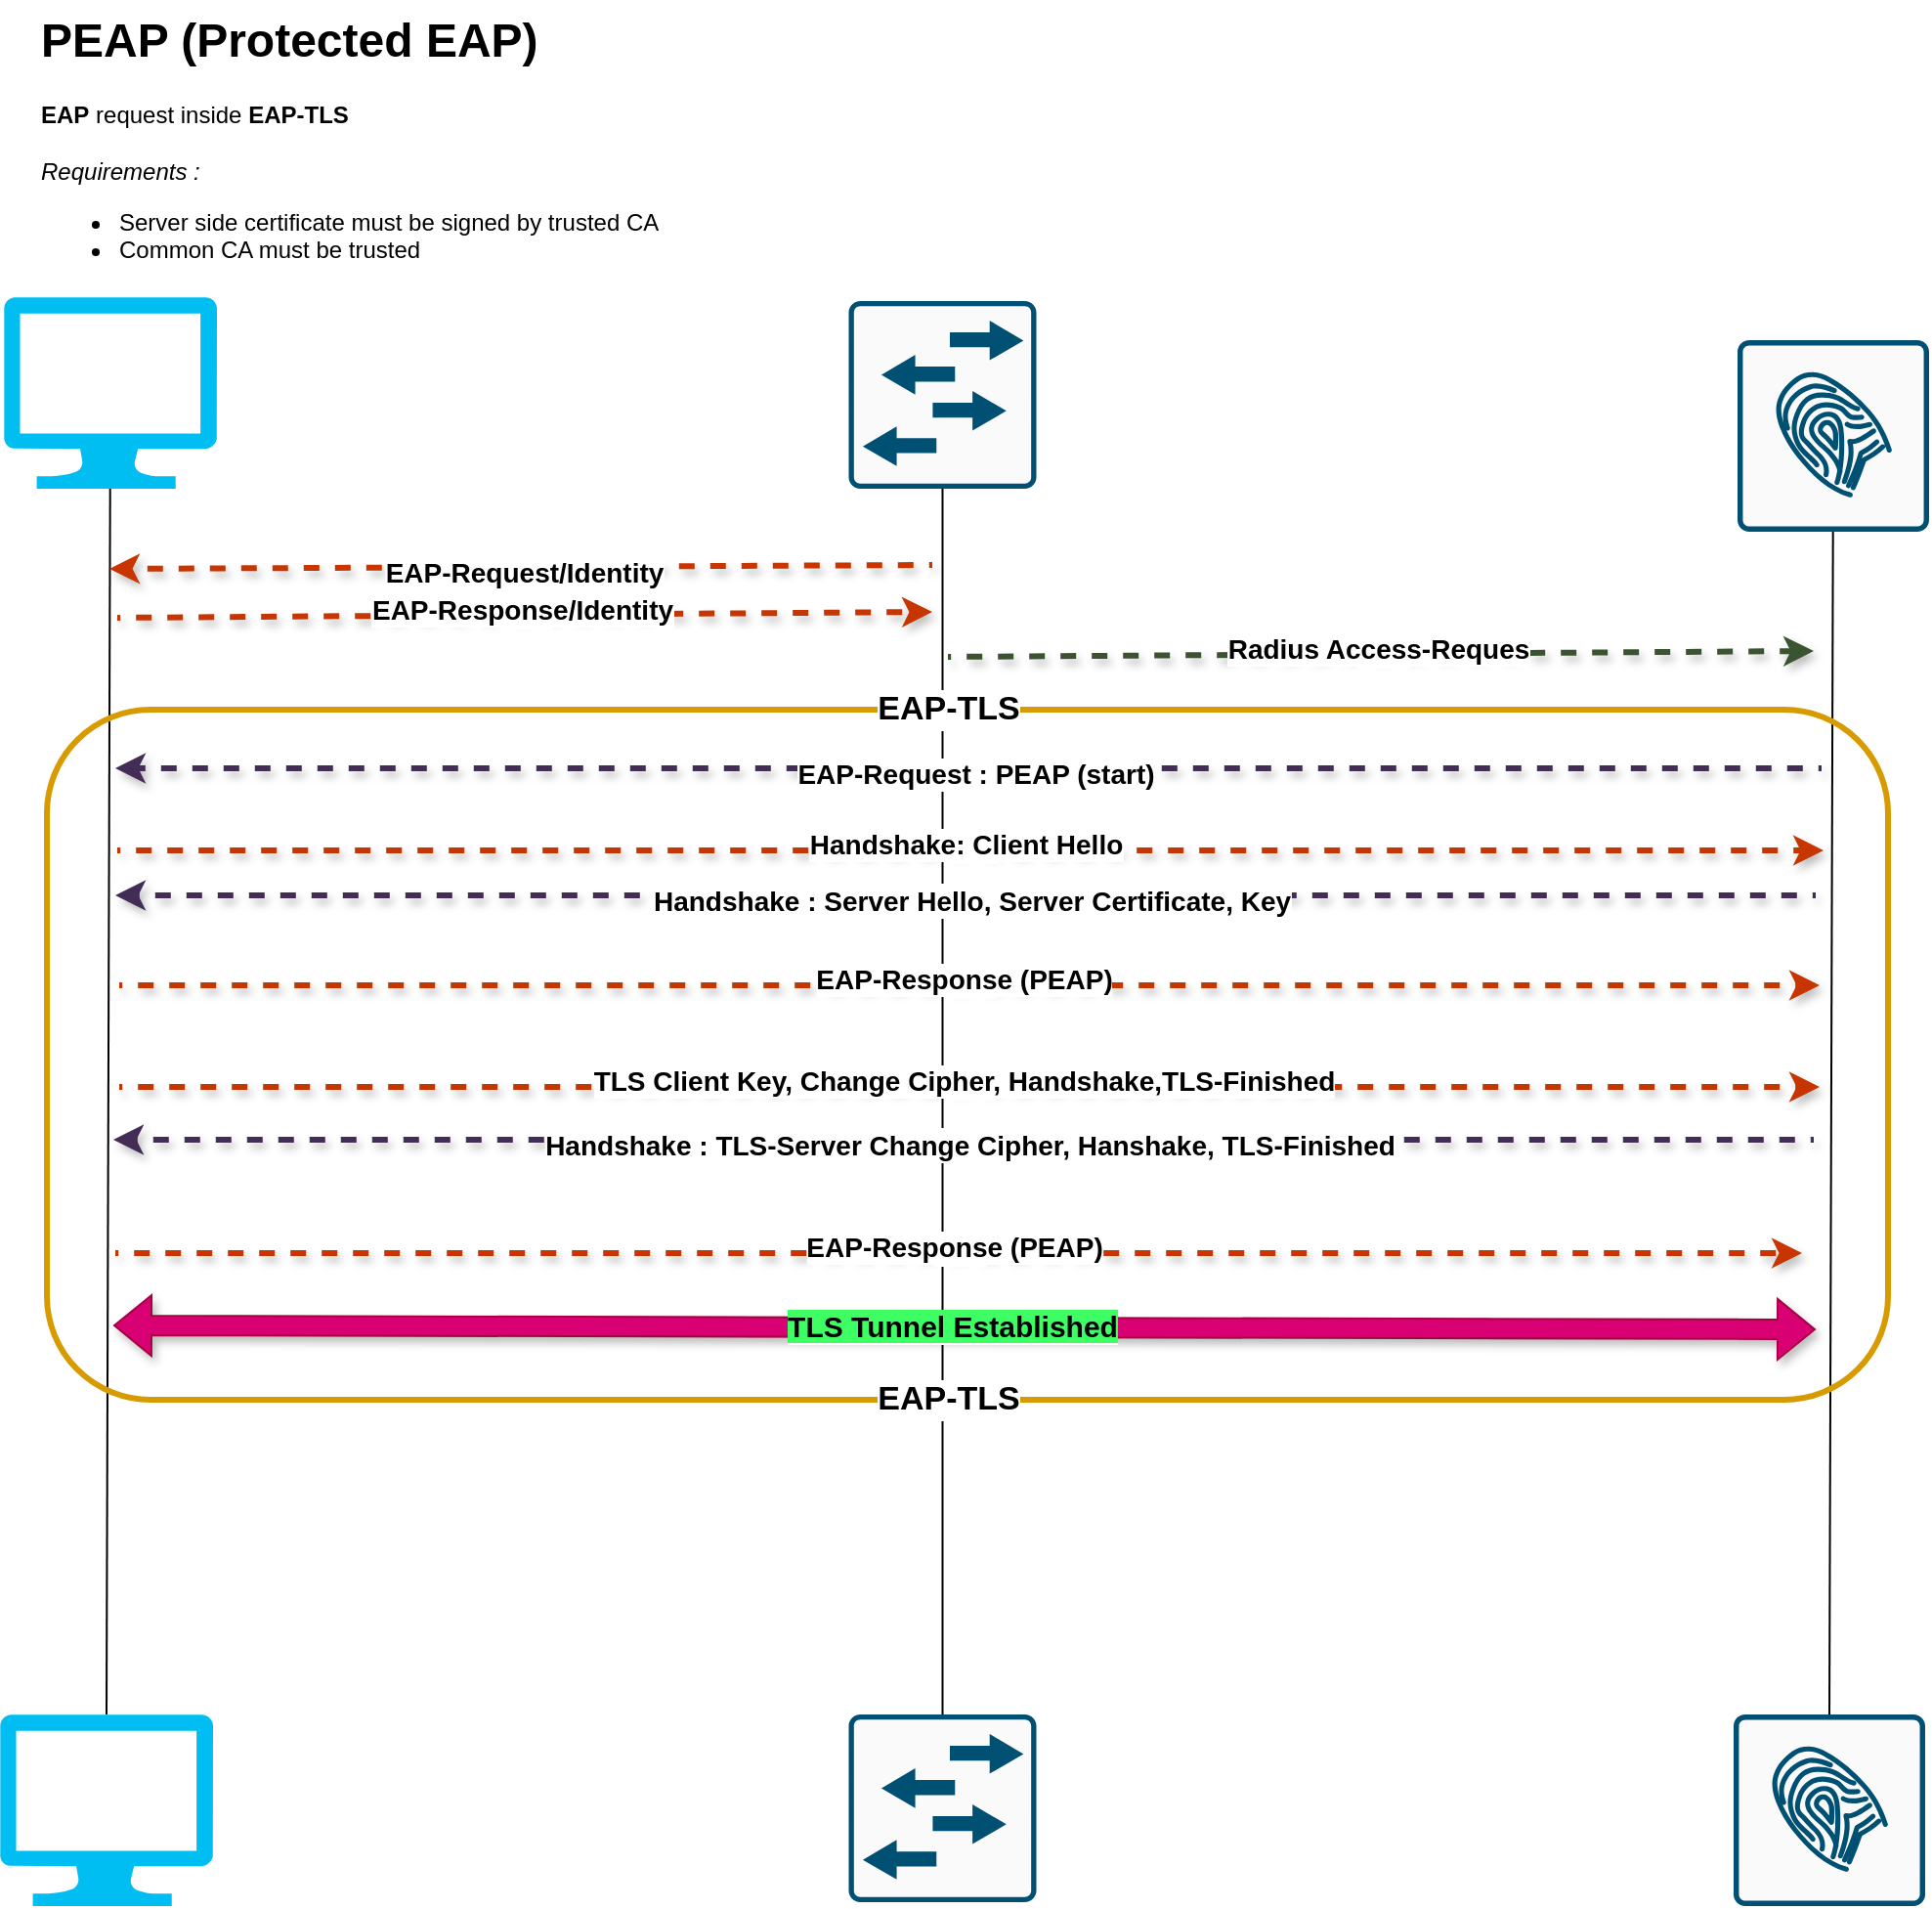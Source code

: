 <mxfile version="24.7.14">
  <diagram name="Page-1" id="7qhjAspt-EKh15I2idHr">
    <mxGraphModel dx="1638" dy="2220" grid="0" gridSize="10" guides="1" tooltips="1" connect="1" arrows="1" fold="1" page="0" pageScale="1" pageWidth="850" pageHeight="1100" math="0" shadow="0">
      <root>
        <mxCell id="0" />
        <mxCell id="1" parent="0" />
        <mxCell id="E76b9f0fNt8xKsExakb3-141" value="" style="verticalLabelPosition=bottom;html=1;verticalAlign=top;align=center;strokeColor=none;fillColor=#00BEF2;shape=mxgraph.azure.computer;pointerEvents=1;" parent="1" vertex="1">
          <mxGeometry x="229" y="-1038" width="109" height="98" as="geometry" />
        </mxCell>
        <mxCell id="E76b9f0fNt8xKsExakb3-144" value="" style="sketch=0;points=[[0.015,0.015,0],[0.985,0.015,0],[0.985,0.985,0],[0.015,0.985,0],[0.25,0,0],[0.5,0,0],[0.75,0,0],[1,0.25,0],[1,0.5,0],[1,0.75,0],[0.75,1,0],[0.5,1,0],[0.25,1,0],[0,0.75,0],[0,0.5,0],[0,0.25,0]];verticalLabelPosition=bottom;html=1;verticalAlign=top;aspect=fixed;align=center;pointerEvents=1;shape=mxgraph.cisco19.rect;prIcon=l2_switch;fillColor=#FAFAFA;strokeColor=#005073;" parent="1" vertex="1">
          <mxGeometry x="661.25" y="-1036" width="96" height="96" as="geometry" />
        </mxCell>
        <mxCell id="E76b9f0fNt8xKsExakb3-145" value="" style="sketch=0;points=[[0.015,0.015,0],[0.985,0.015,0],[0.985,0.985,0],[0.015,0.985,0],[0.25,0,0],[0.5,0,0],[0.75,0,0],[1,0.25,0],[1,0.5,0],[1,0.75,0],[0.75,1,0],[0.5,1,0],[0.25,1,0],[0,0.75,0],[0,0.5,0],[0,0.25,0]];verticalLabelPosition=bottom;html=1;verticalAlign=top;aspect=fixed;align=center;pointerEvents=1;shape=mxgraph.cisco19.rect;prIcon=ise;fillColor=#FAFAFA;strokeColor=#005073;" parent="1" vertex="1">
          <mxGeometry x="1116" y="-1016" width="98" height="98" as="geometry" />
        </mxCell>
        <mxCell id="MvSDx-xuNBDQSRnU1pEQ-1" value="" style="verticalLabelPosition=bottom;html=1;verticalAlign=top;align=center;strokeColor=none;fillColor=#00BEF2;shape=mxgraph.azure.computer;pointerEvents=1;" parent="1" vertex="1">
          <mxGeometry x="227" y="-313" width="109" height="98" as="geometry" />
        </mxCell>
        <mxCell id="MvSDx-xuNBDQSRnU1pEQ-2" value="" style="sketch=0;points=[[0.015,0.015,0],[0.985,0.015,0],[0.985,0.985,0],[0.015,0.985,0],[0.25,0,0],[0.5,0,0],[0.75,0,0],[1,0.25,0],[1,0.5,0],[1,0.75,0],[0.75,1,0],[0.5,1,0],[0.25,1,0],[0,0.75,0],[0,0.5,0],[0,0.25,0]];verticalLabelPosition=bottom;html=1;verticalAlign=top;aspect=fixed;align=center;pointerEvents=1;shape=mxgraph.cisco19.rect;prIcon=l2_switch;fillColor=#FAFAFA;strokeColor=#005073;" parent="1" vertex="1">
          <mxGeometry x="661.25" y="-313" width="96" height="96" as="geometry" />
        </mxCell>
        <mxCell id="MvSDx-xuNBDQSRnU1pEQ-3" value="" style="sketch=0;points=[[0.015,0.015,0],[0.985,0.015,0],[0.985,0.985,0],[0.015,0.985,0],[0.25,0,0],[0.5,0,0],[0.75,0,0],[1,0.25,0],[1,0.5,0],[1,0.75,0],[0.75,1,0],[0.5,1,0],[0.25,1,0],[0,0.75,0],[0,0.5,0],[0,0.25,0]];verticalLabelPosition=bottom;html=1;verticalAlign=top;aspect=fixed;align=center;pointerEvents=1;shape=mxgraph.cisco19.rect;prIcon=ise;fillColor=#FAFAFA;strokeColor=#005073;" parent="1" vertex="1">
          <mxGeometry x="1114" y="-313" width="98" height="98" as="geometry" />
        </mxCell>
        <mxCell id="MvSDx-xuNBDQSRnU1pEQ-4" value="" style="endArrow=none;html=1;rounded=0;entryX=0.5;entryY=1;entryDx=0;entryDy=0;entryPerimeter=0;exitX=0.5;exitY=0;exitDx=0;exitDy=0;exitPerimeter=0;" parent="1" source="MvSDx-xuNBDQSRnU1pEQ-2" target="E76b9f0fNt8xKsExakb3-144" edge="1">
          <mxGeometry width="50" height="50" relative="1" as="geometry">
            <mxPoint x="807" y="-626" as="sourcePoint" />
            <mxPoint x="857" y="-676" as="targetPoint" />
          </mxGeometry>
        </mxCell>
        <mxCell id="MvSDx-xuNBDQSRnU1pEQ-5" value="" style="endArrow=none;html=1;rounded=0;exitX=0.5;exitY=0;exitDx=0;exitDy=0;exitPerimeter=0;" parent="1" source="MvSDx-xuNBDQSRnU1pEQ-3" target="E76b9f0fNt8xKsExakb3-145" edge="1">
          <mxGeometry width="50" height="50" relative="1" as="geometry">
            <mxPoint x="1150" y="-282" as="sourcePoint" />
            <mxPoint x="1150" y="-889" as="targetPoint" />
          </mxGeometry>
        </mxCell>
        <mxCell id="MvSDx-xuNBDQSRnU1pEQ-6" value="" style="endArrow=none;html=1;rounded=0;exitX=0.5;exitY=0;exitDx=0;exitDy=0;exitPerimeter=0;" parent="1" source="MvSDx-xuNBDQSRnU1pEQ-1" target="E76b9f0fNt8xKsExakb3-141" edge="1">
          <mxGeometry width="50" height="50" relative="1" as="geometry">
            <mxPoint x="341" y="-257" as="sourcePoint" />
            <mxPoint x="341" y="-864" as="targetPoint" />
          </mxGeometry>
        </mxCell>
        <mxCell id="MvSDx-xuNBDQSRnU1pEQ-13" value="" style="endArrow=classic;html=1;rounded=0;flowAnimation=1;shadow=1;fillColor=#fa6800;strokeColor=#C73500;curved=0;strokeWidth=3;" parent="1" edge="1">
          <mxGeometry relative="1" as="geometry">
            <mxPoint x="704" y="-901" as="sourcePoint" />
            <mxPoint x="283" y="-899" as="targetPoint" />
          </mxGeometry>
        </mxCell>
        <mxCell id="MvSDx-xuNBDQSRnU1pEQ-14" value="Label" style="edgeLabel;resizable=0;html=1;;align=center;verticalAlign=middle;" parent="MvSDx-xuNBDQSRnU1pEQ-13" connectable="0" vertex="1">
          <mxGeometry relative="1" as="geometry" />
        </mxCell>
        <mxCell id="MvSDx-xuNBDQSRnU1pEQ-15" value="&lt;b&gt;&lt;font style=&quot;font-size: 14px;&quot;&gt;EAP-Request/Identity&lt;/font&gt;&lt;/b&gt;" style="edgeLabel;html=1;align=center;verticalAlign=middle;resizable=0;points=[];" parent="MvSDx-xuNBDQSRnU1pEQ-13" vertex="1" connectable="0">
          <mxGeometry x="-0.007" y="3" relative="1" as="geometry">
            <mxPoint as="offset" />
          </mxGeometry>
        </mxCell>
        <mxCell id="MvSDx-xuNBDQSRnU1pEQ-16" value="" style="endArrow=classic;html=1;rounded=0;flowAnimation=1;shadow=1;fillColor=#fa6800;strokeColor=#C73500;strokeWidth=3;" parent="1" edge="1">
          <mxGeometry relative="1" as="geometry">
            <mxPoint x="287" y="-874" as="sourcePoint" />
            <mxPoint x="704" y="-877" as="targetPoint" />
          </mxGeometry>
        </mxCell>
        <mxCell id="MvSDx-xuNBDQSRnU1pEQ-17" value="Label" style="edgeLabel;resizable=0;html=1;;align=center;verticalAlign=middle;" parent="MvSDx-xuNBDQSRnU1pEQ-16" connectable="0" vertex="1">
          <mxGeometry relative="1" as="geometry" />
        </mxCell>
        <mxCell id="MvSDx-xuNBDQSRnU1pEQ-18" value="&lt;b&gt;&lt;font style=&quot;font-size: 14px;&quot;&gt;EAP-Response/Identity&lt;/font&gt;&lt;/b&gt;" style="edgeLabel;html=1;align=center;verticalAlign=middle;resizable=0;points=[];" parent="MvSDx-xuNBDQSRnU1pEQ-16" vertex="1" connectable="0">
          <mxGeometry x="-0.007" y="3" relative="1" as="geometry">
            <mxPoint as="offset" />
          </mxGeometry>
        </mxCell>
        <mxCell id="MvSDx-xuNBDQSRnU1pEQ-19" value="" style="endArrow=classic;html=1;rounded=0;flowAnimation=1;shadow=1;fillColor=#6d8764;strokeColor=#3A5431;strokeWidth=3;" parent="1" edge="1">
          <mxGeometry relative="1" as="geometry">
            <mxPoint x="712" y="-854" as="sourcePoint" />
            <mxPoint x="1155" y="-857" as="targetPoint" />
          </mxGeometry>
        </mxCell>
        <mxCell id="MvSDx-xuNBDQSRnU1pEQ-20" value="Label" style="edgeLabel;resizable=0;html=1;;align=center;verticalAlign=middle;" parent="MvSDx-xuNBDQSRnU1pEQ-19" connectable="0" vertex="1">
          <mxGeometry relative="1" as="geometry" />
        </mxCell>
        <mxCell id="MvSDx-xuNBDQSRnU1pEQ-21" value="&lt;font size=&quot;1&quot; style=&quot;&quot;&gt;&lt;b style=&quot;font-size: 14px;&quot;&gt;Radius Access-Reques&lt;/b&gt;&lt;/font&gt;" style="edgeLabel;html=1;align=center;verticalAlign=middle;resizable=0;points=[];" parent="MvSDx-xuNBDQSRnU1pEQ-19" vertex="1" connectable="0">
          <mxGeometry x="-0.007" y="3" relative="1" as="geometry">
            <mxPoint as="offset" />
          </mxGeometry>
        </mxCell>
        <mxCell id="MvSDx-xuNBDQSRnU1pEQ-25" value="" style="endArrow=classic;html=1;rounded=0;flowAnimation=1;shadow=1;fontSize=13;fontStyle=1;fillColor=#fa6800;strokeColor=#C73500;strokeWidth=3;" parent="1" edge="1">
          <mxGeometry relative="1" as="geometry">
            <mxPoint x="287" y="-755" as="sourcePoint" />
            <mxPoint x="1160" y="-755" as="targetPoint" />
          </mxGeometry>
        </mxCell>
        <mxCell id="MvSDx-xuNBDQSRnU1pEQ-26" value="Label" style="edgeLabel;resizable=0;html=1;;align=center;verticalAlign=middle;" parent="MvSDx-xuNBDQSRnU1pEQ-25" connectable="0" vertex="1">
          <mxGeometry relative="1" as="geometry" />
        </mxCell>
        <mxCell id="MvSDx-xuNBDQSRnU1pEQ-27" value="&lt;font style=&quot;font-size: 14px;&quot;&gt;Handshake: Client Hello&lt;/font&gt;" style="edgeLabel;html=1;align=center;verticalAlign=middle;resizable=0;points=[];fontStyle=1;fontSize=13;" parent="MvSDx-xuNBDQSRnU1pEQ-25" vertex="1" connectable="0">
          <mxGeometry x="-0.007" y="3" relative="1" as="geometry">
            <mxPoint as="offset" />
          </mxGeometry>
        </mxCell>
        <mxCell id="MvSDx-xuNBDQSRnU1pEQ-31" value="" style="endArrow=classic;html=1;rounded=0;flowAnimation=1;shadow=1;fontSize=13;fontStyle=1;fillColor=#76608a;strokeColor=#432D57;strokeWidth=3;" parent="1" edge="1">
          <mxGeometry relative="1" as="geometry">
            <mxPoint x="1156" y="-732" as="sourcePoint" />
            <mxPoint x="286" y="-732" as="targetPoint" />
          </mxGeometry>
        </mxCell>
        <mxCell id="MvSDx-xuNBDQSRnU1pEQ-32" value="Label" style="edgeLabel;resizable=0;html=1;;align=center;verticalAlign=middle;" parent="MvSDx-xuNBDQSRnU1pEQ-31" connectable="0" vertex="1">
          <mxGeometry relative="1" as="geometry" />
        </mxCell>
        <mxCell id="MvSDx-xuNBDQSRnU1pEQ-33" value="&lt;font style=&quot;font-size: 14px;&quot;&gt;Handshake : Server Hello, Server Certificate, Key&lt;/font&gt;" style="edgeLabel;html=1;align=center;verticalAlign=middle;resizable=0;points=[];fontStyle=1;fontSize=13;" parent="MvSDx-xuNBDQSRnU1pEQ-31" vertex="1" connectable="0">
          <mxGeometry x="-0.007" y="3" relative="1" as="geometry">
            <mxPoint as="offset" />
          </mxGeometry>
        </mxCell>
        <mxCell id="MvSDx-xuNBDQSRnU1pEQ-75" value="" style="shape=flexArrow;endArrow=classic;startArrow=classic;html=1;rounded=0;flowAnimation=0;shadow=1;fillColor=#d80073;strokeColor=#A50040;" parent="1" edge="1">
          <mxGeometry width="100" height="100" relative="1" as="geometry">
            <mxPoint x="285" y="-512" as="sourcePoint" />
            <mxPoint x="1156" y="-510" as="targetPoint" />
          </mxGeometry>
        </mxCell>
        <mxCell id="MvSDx-xuNBDQSRnU1pEQ-76" value="&lt;font style=&quot;font-size: 15px; background-color: rgb(61, 255, 100);&quot;&gt;TLS Tunnel Established&lt;/font&gt;" style="edgeLabel;html=1;align=center;verticalAlign=middle;resizable=0;points=[];fontStyle=1" parent="MvSDx-xuNBDQSRnU1pEQ-75" vertex="1" connectable="0">
          <mxGeometry x="0.049" y="-5" relative="1" as="geometry">
            <mxPoint x="-28" y="-6" as="offset" />
          </mxGeometry>
        </mxCell>
        <mxCell id="MvSDx-xuNBDQSRnU1pEQ-77" value="" style="endArrow=classic;html=1;rounded=0;flowAnimation=1;shadow=1;fontSize=13;fontStyle=1;fillColor=#76608a;strokeColor=#432D57;strokeWidth=3;" parent="1" edge="1">
          <mxGeometry relative="1" as="geometry">
            <mxPoint x="1159" y="-797" as="sourcePoint" />
            <mxPoint x="286" y="-797" as="targetPoint" />
          </mxGeometry>
        </mxCell>
        <mxCell id="MvSDx-xuNBDQSRnU1pEQ-78" value="Label" style="edgeLabel;resizable=0;html=1;;align=center;verticalAlign=middle;" parent="MvSDx-xuNBDQSRnU1pEQ-77" connectable="0" vertex="1">
          <mxGeometry relative="1" as="geometry" />
        </mxCell>
        <mxCell id="MvSDx-xuNBDQSRnU1pEQ-79" value="&lt;b&gt;&lt;font style=&quot;font-size: 14px;&quot;&gt;EAP-Request : PEAP (start)&lt;/font&gt;&lt;/b&gt;" style="edgeLabel;html=1;align=center;verticalAlign=middle;resizable=0;points=[];" parent="MvSDx-xuNBDQSRnU1pEQ-77" vertex="1" connectable="0">
          <mxGeometry x="-0.007" y="3" relative="1" as="geometry">
            <mxPoint as="offset" />
          </mxGeometry>
        </mxCell>
        <mxCell id="MvSDx-xuNBDQSRnU1pEQ-81" value="" style="endArrow=classic;html=1;rounded=0;flowAnimation=1;shadow=1;fontSize=13;fontStyle=1;fillColor=#fa6800;strokeColor=#C73500;strokeWidth=3;" parent="1" edge="1">
          <mxGeometry relative="1" as="geometry">
            <mxPoint x="288" y="-686" as="sourcePoint" />
            <mxPoint x="1158" y="-686" as="targetPoint" />
          </mxGeometry>
        </mxCell>
        <mxCell id="MvSDx-xuNBDQSRnU1pEQ-82" value="Label" style="edgeLabel;resizable=0;html=1;;align=center;verticalAlign=middle;" parent="MvSDx-xuNBDQSRnU1pEQ-81" connectable="0" vertex="1">
          <mxGeometry relative="1" as="geometry" />
        </mxCell>
        <mxCell id="MvSDx-xuNBDQSRnU1pEQ-83" value="&lt;font style=&quot;font-size: 14px;&quot;&gt;EAP-Response (PEAP)&lt;/font&gt;" style="edgeLabel;html=1;align=center;verticalAlign=middle;resizable=0;points=[];fontStyle=1;fontSize=13;" parent="MvSDx-xuNBDQSRnU1pEQ-81" vertex="1" connectable="0">
          <mxGeometry x="-0.007" y="3" relative="1" as="geometry">
            <mxPoint as="offset" />
          </mxGeometry>
        </mxCell>
        <mxCell id="MvSDx-xuNBDQSRnU1pEQ-85" value="" style="endArrow=classic;html=1;rounded=0;flowAnimation=1;shadow=1;fontSize=13;fontStyle=1;fillColor=#fa6800;strokeColor=#C73500;strokeWidth=3;" parent="1" edge="1">
          <mxGeometry relative="1" as="geometry">
            <mxPoint x="288" y="-634" as="sourcePoint" />
            <mxPoint x="1158" y="-634" as="targetPoint" />
          </mxGeometry>
        </mxCell>
        <mxCell id="MvSDx-xuNBDQSRnU1pEQ-86" value="Label" style="edgeLabel;resizable=0;html=1;;align=center;verticalAlign=middle;" parent="MvSDx-xuNBDQSRnU1pEQ-85" connectable="0" vertex="1">
          <mxGeometry relative="1" as="geometry" />
        </mxCell>
        <mxCell id="MvSDx-xuNBDQSRnU1pEQ-87" value="&lt;font style=&quot;font-size: 14px;&quot;&gt;TLS Client Key, Change Cipher, Handshake,TLS-Finished&lt;/font&gt;" style="edgeLabel;html=1;align=center;verticalAlign=middle;resizable=0;points=[];fontStyle=1;fontSize=13;" parent="MvSDx-xuNBDQSRnU1pEQ-85" vertex="1" connectable="0">
          <mxGeometry x="-0.007" y="3" relative="1" as="geometry">
            <mxPoint as="offset" />
          </mxGeometry>
        </mxCell>
        <mxCell id="MvSDx-xuNBDQSRnU1pEQ-88" value="" style="endArrow=classic;html=1;rounded=0;flowAnimation=1;shadow=1;fontSize=13;fontStyle=1;fillColor=#76608a;strokeColor=#432D57;strokeWidth=3;" parent="1" edge="1">
          <mxGeometry relative="1" as="geometry">
            <mxPoint x="1155" y="-607" as="sourcePoint" />
            <mxPoint x="285" y="-607" as="targetPoint" />
          </mxGeometry>
        </mxCell>
        <mxCell id="MvSDx-xuNBDQSRnU1pEQ-89" value="Label" style="edgeLabel;resizable=0;html=1;;align=center;verticalAlign=middle;" parent="MvSDx-xuNBDQSRnU1pEQ-88" connectable="0" vertex="1">
          <mxGeometry relative="1" as="geometry" />
        </mxCell>
        <mxCell id="MvSDx-xuNBDQSRnU1pEQ-90" value="&lt;font style=&quot;font-size: 14px;&quot;&gt;Handshake : TLS-Server Change Cipher, Hanshake, TLS-Finished&lt;/font&gt;" style="edgeLabel;html=1;align=center;verticalAlign=middle;resizable=0;points=[];fontStyle=1;fontSize=13;" parent="MvSDx-xuNBDQSRnU1pEQ-88" vertex="1" connectable="0">
          <mxGeometry x="-0.007" y="3" relative="1" as="geometry">
            <mxPoint as="offset" />
          </mxGeometry>
        </mxCell>
        <mxCell id="MvSDx-xuNBDQSRnU1pEQ-92" value="" style="endArrow=classic;html=1;rounded=0;flowAnimation=1;shadow=1;fontSize=13;fontStyle=1;fillColor=#fa6800;strokeColor=#C73500;strokeWidth=3;" parent="1" edge="1">
          <mxGeometry relative="1" as="geometry">
            <mxPoint x="286" y="-549" as="sourcePoint" />
            <mxPoint x="1149" y="-549" as="targetPoint" />
          </mxGeometry>
        </mxCell>
        <mxCell id="MvSDx-xuNBDQSRnU1pEQ-93" value="Label" style="edgeLabel;resizable=0;html=1;;align=center;verticalAlign=middle;" parent="MvSDx-xuNBDQSRnU1pEQ-92" connectable="0" vertex="1">
          <mxGeometry relative="1" as="geometry" />
        </mxCell>
        <mxCell id="MvSDx-xuNBDQSRnU1pEQ-94" value="&lt;font style=&quot;font-size: 14px;&quot;&gt;EAP-Response (PEAP)&lt;/font&gt;" style="edgeLabel;html=1;align=center;verticalAlign=middle;resizable=0;points=[];fontStyle=1;fontSize=13;" parent="MvSDx-xuNBDQSRnU1pEQ-92" vertex="1" connectable="0">
          <mxGeometry x="-0.007" y="3" relative="1" as="geometry">
            <mxPoint as="offset" />
          </mxGeometry>
        </mxCell>
        <mxCell id="MvSDx-xuNBDQSRnU1pEQ-96" value="&lt;h1 style=&quot;margin-top: 0px;&quot;&gt;PEAP (Protected EAP)&lt;/h1&gt;&lt;div&gt;&lt;b&gt;EAP&lt;/b&gt; request inside &lt;b&gt;EAP-TLS&lt;/b&gt;&lt;/div&gt;&lt;div&gt;&lt;br&gt;&lt;/div&gt;&lt;div&gt;&lt;i&gt;Requirements : &lt;br&gt;&lt;/i&gt;&lt;ul&gt;&lt;li&gt;Server side certificate must be signed by trusted CA&lt;/li&gt;&lt;li&gt;Common CA must be trusted&lt;/li&gt;&lt;/ul&gt;&lt;/div&gt;" style="text;html=1;whiteSpace=wrap;overflow=hidden;rounded=0;" parent="1" vertex="1">
          <mxGeometry x="246" y="-1190" width="623" height="147" as="geometry" />
        </mxCell>
        <mxCell id="HFdkv9mMeR3owh5Ajkao-5" value="" style="rounded=1;whiteSpace=wrap;html=1;fillColor=none;strokeWidth=3;strokeColor=#d79b00;glass=1;gradientColor=#ffa500;" vertex="1" parent="1">
          <mxGeometry x="251" y="-827" width="942" height="353" as="geometry" />
        </mxCell>
        <mxCell id="HFdkv9mMeR3owh5Ajkao-6" value="&lt;b&gt;&lt;font style=&quot;font-size: 17px;&quot;&gt;EAP-TLS&lt;/font&gt;&lt;/b&gt;" style="text;html=1;align=center;verticalAlign=middle;resizable=0;points=[];autosize=1;strokeColor=none;fillColor=none;labelBackgroundColor=default;" vertex="1" parent="1">
          <mxGeometry x="666.25" y="-490" width="91" height="32" as="geometry" />
        </mxCell>
        <mxCell id="HFdkv9mMeR3owh5Ajkao-9" value="&lt;b&gt;&lt;font style=&quot;font-size: 17px;&quot;&gt;EAP-TLS&lt;/font&gt;&lt;/b&gt;" style="text;html=1;align=center;verticalAlign=middle;resizable=0;points=[];autosize=1;strokeColor=none;fillColor=none;labelBackgroundColor=default;" vertex="1" parent="1">
          <mxGeometry x="666.25" y="-843" width="91" height="32" as="geometry" />
        </mxCell>
      </root>
    </mxGraphModel>
  </diagram>
</mxfile>
